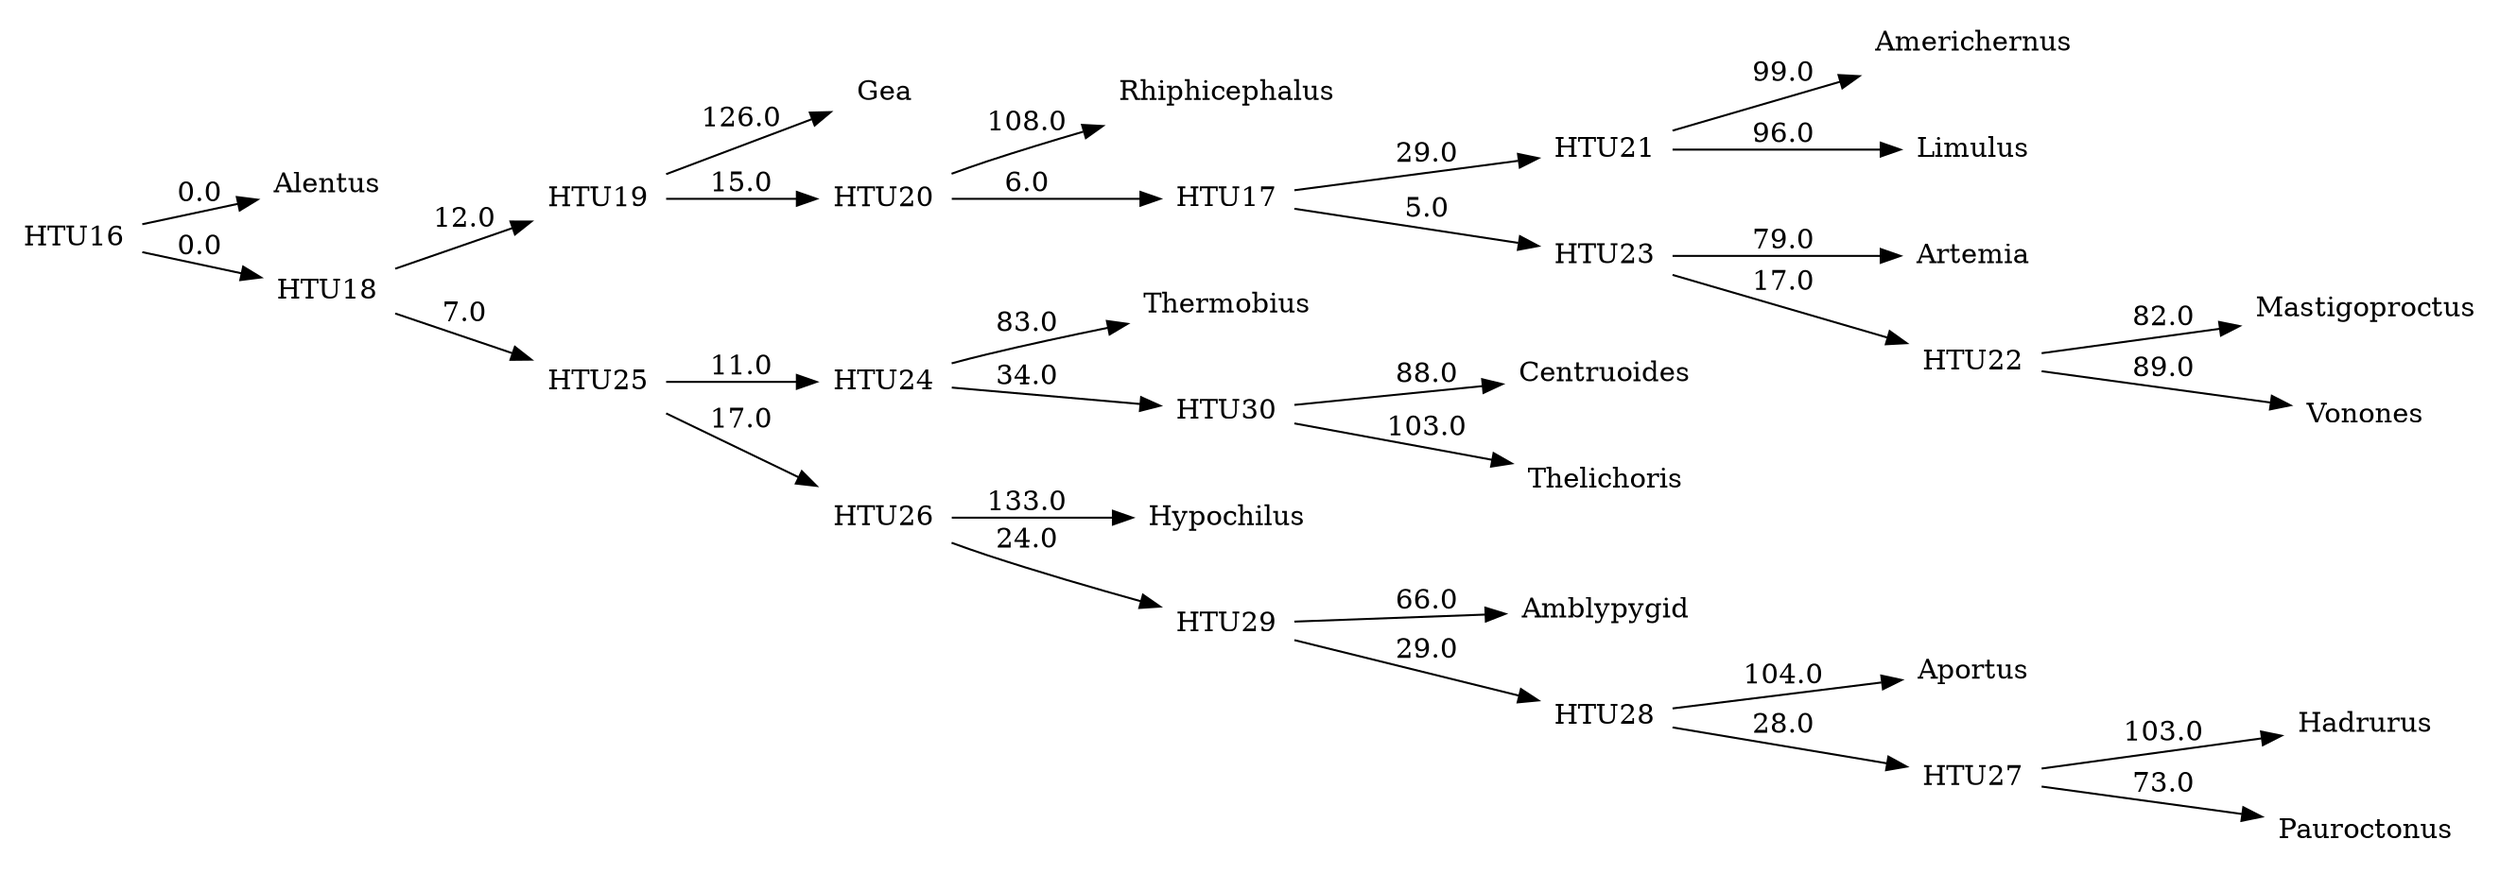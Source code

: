 digraph G {
	rankdir = LR;	edge [colorscheme=spectral11];	node [shape = none];

    0 [label=Alentus];
    1 [label=Amblypygid];
    2 [label=Americhernus];
    3 [label=Aportus];
    4 [label=Artemia];
    5 [label=Centruoides];
    6 [label=Gea];
    7 [label=Hadrurus];
    8 [label=Hypochilus];
    9 [label=Limulus];
    10 [label=Mastigoproctus];
    11 [label=Pauroctonus];
    12 [label=Rhiphicephalus];
    13 [label=Thelichoris];
    14 [label=Thermobius];
    15 [label=Vonones];
    16 [label=HTU16];
    17 [label=HTU17];
    18 [label=HTU18];
    19 [label=HTU19];
    20 [label=HTU20];
    21 [label=HTU21];
    22 [label=HTU22];
    23 [label=HTU23];
    24 [label=HTU24];
    25 [label=HTU25];
    26 [label=HTU26];
    27 [label=HTU27];
    28 [label=HTU28];
    29 [label=HTU29];
    30 [label=HTU30];
    16 -> 0 [label=0.0];
    16 -> 18 [label=0.0];
    17 -> 21 [label=29.0];
    17 -> 23 [label=5.0];
    18 -> 19 [label=12.0];
    18 -> 25 [label=7.0];
    19 -> 6 [label=126.0];
    19 -> 20 [label=15.0];
    20 -> 12 [label=108.0];
    20 -> 17 [label=6.0];
    21 -> 2 [label=99.0];
    21 -> 9 [label=96.0];
    22 -> 10 [label=82.0];
    22 -> 15 [label=89.0];
    23 -> 4 [label=79.0];
    23 -> 22 [label=17.0];
    24 -> 14 [label=83.0];
    24 -> 30 [label=34.0];
    25 -> 24 [label=11.0];
    25 -> 26 [label=17.0];
    26 -> 8 [label=133.0];
    26 -> 29 [label=24.0];
    27 -> 7 [label=103.0];
    27 -> 11 [label=73.0];
    28 -> 3 [label=104.0];
    28 -> 27 [label=28.0];
    29 -> 1 [label=66.0];
    29 -> 28 [label=29.0];
    30 -> 5 [label=88.0];
    30 -> 13 [label=103.0];
}
//3030.0
digraph G {
	rankdir = LR;	edge [colorscheme=spectral11];	node [shape = none];

    0 [label=Alentus];
    1 [label=Amblypygid];
    2 [label=Americhernus];
    3 [label=Aportus];
    4 [label=Artemia];
    5 [label=Centruoides];
    6 [label=Gea];
    7 [label=Hadrurus];
    8 [label=Hypochilus];
    9 [label=Limulus];
    10 [label=Mastigoproctus];
    11 [label=Pauroctonus];
    12 [label=Rhiphicephalus];
    13 [label=Thelichoris];
    14 [label=Thermobius];
    15 [label=Vonones];
    16 [label=HTU16];
    17 [label=HTU17];
    18 [label=HTU18];
    19 [label=HTU19];
    20 [label=HTU20];
    21 [label=HTU21];
    22 [label=HTU22];
    23 [label=HTU23];
    24 [label=HTU24];
    25 [label=HTU25];
    26 [label=HTU26];
    27 [label=HTU27];
    28 [label=HTU28];
    29 [label=HTU29];
    30 [label=HTU30];
    16 -> 0 [label=0.0];
    16 -> 19 [label=0.0];
    17 -> 7 [label=78.0];
    17 -> 22 [label=33.0];
    18 -> 13 [label=99.0];
    18 -> 20 [label=26.0];
    19 -> 18 [label=21.0];
    19 -> 24 [label=13.0];
    20 -> 6 [label=91.0];
    20 -> 21 [label=28.0];
    21 -> 12 [label=93.0];
    21 -> 17 [label=18.0];
    22 -> 2 [label=89.0];
    22 -> 9 [label=97.0];
    23 -> 10 [label=65.0];
    23 -> 25 [label=37.0];
    24 -> 23 [label=18.0];
    24 -> 28 [label=18.0];
    25 -> 8 [label=109.0];
    25 -> 15 [label=83.0];
    26 -> 14 [label=64.0];
    26 -> 30 [label=19.0];
    27 -> 5 [label=98.0];
    27 -> 26 [label=18.0];
    28 -> 4 [label=91.0];
    28 -> 27 [label=18.0];
    29 -> 3 [label=116.0];
    29 -> 11 [label=74.0];
    30 -> 1 [label=73.0];
    30 -> 29 [label=30.0];
}
//3010.0
digraph G {
	rankdir = LR;	edge [colorscheme=spectral11];	node [shape = none];

    0 [label=Alentus];
    1 [label=Amblypygid];
    2 [label=Americhernus];
    3 [label=Aportus];
    4 [label=Artemia];
    5 [label=Centruoides];
    6 [label=Gea];
    7 [label=Hadrurus];
    8 [label=Hypochilus];
    9 [label=Limulus];
    10 [label=Mastigoproctus];
    11 [label=Pauroctonus];
    12 [label=Rhiphicephalus];
    13 [label=Thelichoris];
    14 [label=Thermobius];
    15 [label=Vonones];
    16 [label=HTU16];
    17 [label=HTU17];
    18 [label=HTU18];
    19 [label=HTU19];
    20 [label=HTU20];
    21 [label=HTU21];
    22 [label=HTU22];
    23 [label=HTU23];
    24 [label=HTU24];
    25 [label=HTU25];
    26 [label=HTU26];
    27 [label=HTU27];
    28 [label=HTU28];
    29 [label=HTU29];
    30 [label=HTU30];
    16 -> 0 [label=0.0];
    16 -> 19 [label=1.0];
    17 -> 4 [label=84.0];
    17 -> 9 [label=115.0];
    18 -> 13 [label=96.0];
    18 -> 20 [label=19.0];
    19 -> 18 [label=22.0];
    19 -> 24 [label=14.0];
    20 -> 6 [label=88.0];
    20 -> 21 [label=22.0];
    21 -> 12 [label=99.0];
    21 -> 22 [label=11.0];
    22 -> 8 [label=107.0];
    22 -> 17 [label=30.0];
    23 -> 25 [label=38.0];
    23 -> 26 [label=14.0];
    24 -> 23 [label=10.0];
    24 -> 29 [label=10.0];
    25 -> 5 [label=83.0];
    25 -> 15 [label=97.0];
    26 -> 11 [label=92.0];
    26 -> 27 [label=19.0];
    27 -> 1 [label=68.0];
    27 -> 2 [label=113.0];
    28 -> 14 [label=68.0];
    28 -> 30 [label=26.0];
    29 -> 10 [label=77.0];
    29 -> 28 [label=19.0];
    30 -> 3 [label=115.0];
    30 -> 7 [label=99.0];
}
//2990.0
digraph G {
	rankdir = LR;	edge [colorscheme=spectral11];	node [shape = none];

    0 [label=Alentus];
    1 [label=Amblypygid];
    2 [label=Americhernus];
    3 [label=Aportus];
    4 [label=Artemia];
    5 [label=Centruoides];
    6 [label=Gea];
    7 [label=Hadrurus];
    8 [label=Hypochilus];
    9 [label=Limulus];
    10 [label=Mastigoproctus];
    11 [label=Pauroctonus];
    12 [label=Rhiphicephalus];
    13 [label=Thelichoris];
    14 [label=Thermobius];
    15 [label=Vonones];
    16 [label=HTU16];
    17 [label=HTU17];
    18 [label=HTU18];
    19 [label=HTU19];
    20 [label=HTU20];
    21 [label=HTU21];
    22 [label=HTU22];
    23 [label=HTU23];
    24 [label=HTU24];
    25 [label=HTU25];
    26 [label=HTU26];
    27 [label=HTU27];
    28 [label=HTU28];
    29 [label=HTU29];
    30 [label=HTU30];
    16 -> 0 [label=0.0];
    16 -> 19 [label=0.0];
    17 -> 21 [label=15.0];
    17 -> 22 [label=18.0];
    18 -> 13 [label=126.0];
    18 -> 20 [label=14.0];
    19 -> 18 [label=13.0];
    19 -> 24 [label=10.0];
    20 -> 12 [label=119.0];
    20 -> 17 [label=11.0];
    21 -> 2 [label=112.0];
    21 -> 9 [label=89.0];
    22 -> 10 [label=74.0];
    22 -> 11 [label=109.0];
    23 -> 25 [label=16.0];
    23 -> 30 [label=18.0];
    24 -> 23 [label=13.0];
    24 -> 27 [label=31.0];
    25 -> 1 [label=98.0];
    25 -> 14 [label=78.0];
    26 -> 15 [label=52.0];
    26 -> 29 [label=22.0];
    27 -> 5 [label=86.0];
    27 -> 26 [label=17.0];
    28 -> 6 [label=102.0];
    28 -> 7 [label=84.0];
    29 -> 3 [label=119.0];
    29 -> 28 [label=34.0];
    30 -> 4 [label=81.0];
    30 -> 8 [label=140.0];
}
//2987.0
digraph G {
	rankdir = LR;	edge [colorscheme=spectral11];	node [shape = none];

    0 [label=Alentus];
    1 [label=Amblypygid];
    2 [label=Americhernus];
    3 [label=Aportus];
    4 [label=Artemia];
    5 [label=Centruoides];
    6 [label=Gea];
    7 [label=Hadrurus];
    8 [label=Hypochilus];
    9 [label=Limulus];
    10 [label=Mastigoproctus];
    11 [label=Pauroctonus];
    12 [label=Rhiphicephalus];
    13 [label=Thelichoris];
    14 [label=Thermobius];
    15 [label=Vonones];
    16 [label=HTU16];
    17 [label=HTU17];
    18 [label=HTU18];
    19 [label=HTU19];
    20 [label=HTU20];
    21 [label=HTU21];
    22 [label=HTU22];
    23 [label=HTU23];
    24 [label=HTU24];
    25 [label=HTU25];
    26 [label=HTU26];
    27 [label=HTU27];
    28 [label=HTU28];
    29 [label=HTU29];
    30 [label=HTU30];
    16 -> 0 [label=0.0];
    16 -> 19 [label=0.0];
    17 -> 1 [label=73.0];
    17 -> 20 [label=28.0];
    18 -> 13 [label=107.0];
    18 -> 17 [label=15.0];
    19 -> 18 [label=24.0];
    19 -> 25 [label=11.0];
    20 -> 8 [label=106.0];
    20 -> 22 [label=25.0];
    21 -> 2 [label=104.0];
    21 -> 9 [label=81.0];
    22 -> 5 [label=71.0];
    22 -> 21 [label=26.0];
    23 -> 10 [label=58.0];
    23 -> 26 [label=36.0];
    24 -> 29 [label=20.0];
    24 -> 30 [label=16.0];
    25 -> 24 [label=12.0];
    25 -> 28 [label=14.0];
    26 -> 7 [label=85.0];
    26 -> 12 [label=93.0];
    27 -> 3 [label=115.0];
    27 -> 15 [label=76.0];
    28 -> 4 [label=75.0];
    28 -> 27 [label=44.0];
    29 -> 6 [label=121.0];
    29 -> 14 [label=73.0];
    30 -> 11 [label=95.0];
    30 -> 23 [label=29.0];
}
//2985.0
digraph G {
	rankdir = LR;	edge [colorscheme=spectral11];	node [shape = none];

    0 [label=Alentus];
    1 [label=Amblypygid];
    2 [label=Americhernus];
    3 [label=Aportus];
    4 [label=Artemia];
    5 [label=Centruoides];
    6 [label=Gea];
    7 [label=Hadrurus];
    8 [label=Hypochilus];
    9 [label=Limulus];
    10 [label=Mastigoproctus];
    11 [label=Pauroctonus];
    12 [label=Rhiphicephalus];
    13 [label=Thelichoris];
    14 [label=Thermobius];
    15 [label=Vonones];
    16 [label=HTU16];
    17 [label=HTU17];
    18 [label=HTU18];
    19 [label=HTU19];
    20 [label=HTU20];
    21 [label=HTU21];
    22 [label=HTU22];
    23 [label=HTU23];
    24 [label=HTU24];
    25 [label=HTU25];
    26 [label=HTU26];
    27 [label=HTU27];
    28 [label=HTU28];
    29 [label=HTU29];
    30 [label=HTU30];
    16 -> 0 [label=0.0];
    16 -> 18 [label=1.0];
    17 -> 9 [label=92.0];
    17 -> 21 [label=19.0];
    18 -> 19 [label=3.0];
    18 -> 23 [label=20.0];
    19 -> 6 [label=139.0];
    19 -> 17 [label=19.0];
    20 -> 11 [label=104.0];
    20 -> 15 [label=104.0];
    21 -> 10 [label=69.0];
    21 -> 20 [label=17.0];
    22 -> 24 [label=17.0];
    22 -> 26 [label=23.0];
    23 -> 22 [label=12.0];
    23 -> 29 [label=21.0];
    24 -> 1 [label=80.0];
    24 -> 13 [label=111.0];
    25 -> 7 [label=96.0];
    25 -> 8 [label=109.0];
    26 -> 12 [label=88.0];
    26 -> 25 [label=22.0];
    27 -> 14 [label=53.0];
    27 -> 30 [label=36.0];
    28 -> 5 [label=101.0];
    28 -> 27 [label=14.0];
    29 -> 4 [label=83.0];
    29 -> 28 [label=16.0];
    30 -> 2 [label=79.0];
    30 -> 3 [label=103.0];
}
//2981.0
digraph G {
	rankdir = LR;	edge [colorscheme=spectral11];	node [shape = none];

    0 [label=Alentus];
    1 [label=Amblypygid];
    2 [label=Americhernus];
    3 [label=Aportus];
    4 [label=Artemia];
    5 [label=Centruoides];
    6 [label=Gea];
    7 [label=Hadrurus];
    8 [label=Hypochilus];
    9 [label=Limulus];
    10 [label=Mastigoproctus];
    11 [label=Pauroctonus];
    12 [label=Rhiphicephalus];
    13 [label=Thelichoris];
    14 [label=Thermobius];
    15 [label=Vonones];
    16 [label=HTU16];
    17 [label=HTU17];
    18 [label=HTU18];
    19 [label=HTU19];
    20 [label=HTU20];
    21 [label=HTU21];
    22 [label=HTU22];
    23 [label=HTU23];
    24 [label=HTU24];
    25 [label=HTU25];
    26 [label=HTU26];
    27 [label=HTU27];
    28 [label=HTU28];
    29 [label=HTU29];
    30 [label=HTU30];
    16 -> 0 [label=0.0];
    16 -> 19 [label=0.0];
    17 -> 1 [label=87.0];
    17 -> 18 [label=19.0];
    18 -> 9 [label=90.0];
    18 -> 21 [label=19.0];
    19 -> 17 [label=4.0];
    19 -> 25 [label=21.0];
    20 -> 11 [label=97.0];
    20 -> 15 [label=98.0];
    21 -> 4 [label=74.0];
    21 -> 20 [label=15.0];
    22 -> 6 [label=104.0];
    22 -> 14 [label=74.0];
    23 -> 8 [label=113.0];
    23 -> 10 [label=69.0];
    24 -> 29 [label=32.0];
    24 -> 30 [label=17.0];
    25 -> 24 [label=15.0];
    25 -> 26 [label=17.0];
    26 -> 5 [label=78.0];
    26 -> 28 [label=18.0];
    27 -> 2 [label=93.0];
    27 -> 13 [label=75.0];
    28 -> 3 [label=91.0];
    28 -> 27 [label=45.0];
    29 -> 7 [label=95.0];
    29 -> 12 [label=89.0];
    30 -> 22 [label=21.0];
    30 -> 23 [label=24.0];
}
//2960.0
digraph G {
	rankdir = LR;	edge [colorscheme=spectral11];	node [shape = none];

    0 [label=Alentus];
    1 [label=Amblypygid];
    2 [label=Americhernus];
    3 [label=Aportus];
    4 [label=Artemia];
    5 [label=Centruoides];
    6 [label=Gea];
    7 [label=Hadrurus];
    8 [label=Hypochilus];
    9 [label=Limulus];
    10 [label=Mastigoproctus];
    11 [label=Pauroctonus];
    12 [label=Rhiphicephalus];
    13 [label=Thelichoris];
    14 [label=Thermobius];
    15 [label=Vonones];
    16 [label=HTU16];
    17 [label=HTU17];
    18 [label=HTU18];
    19 [label=HTU19];
    20 [label=HTU20];
    21 [label=HTU21];
    22 [label=HTU22];
    23 [label=HTU23];
    24 [label=HTU24];
    25 [label=HTU25];
    26 [label=HTU26];
    27 [label=HTU27];
    28 [label=HTU28];
    29 [label=HTU29];
    30 [label=HTU30];
    16 -> 0 [label=0.0];
    16 -> 18 [label=1.0];
    17 -> 7 [label=99.0];
    17 -> 19 [label=22.0];
    18 -> 17 [label=8.0];
    18 -> 21 [label=29.0];
    19 -> 5 [label=67.0];
    19 -> 9 [label=93.0];
    20 -> 29 [label=15.0];
    20 -> 30 [label=12.0];
    21 -> 20 [label=10.0];
    21 -> 25 [label=15.0];
    22 -> 14 [label=44.0];
    22 -> 24 [label=21.0];
    23 -> 8 [label=124.0];
    23 -> 15 [label=68.0];
    24 -> 2 [label=131.0];
    24 -> 4 [label=50.0];
    25 -> 10 [label=62.0];
    25 -> 28 [label=25.0];
    26 -> 6 [label=85.0];
    26 -> 13 [label=81.0];
    27 -> 11 [label=55.0];
    27 -> 26 [label=31.0];
    28 -> 3 [label=97.0];
    28 -> 27 [label=24.0];
    29 -> 1 [label=77.0];
    29 -> 12 [label=107.0];
    30 -> 22 [label=24.0];
    30 -> 23 [label=32.0];
}
//2917.0
digraph G {
	rankdir = LR;	edge [colorscheme=spectral11];	node [shape = none];

    0 [label=Alentus];
    1 [label=Amblypygid];
    2 [label=Americhernus];
    3 [label=Aportus];
    4 [label=Artemia];
    5 [label=Centruoides];
    6 [label=Gea];
    7 [label=Hadrurus];
    8 [label=Hypochilus];
    9 [label=Limulus];
    10 [label=Mastigoproctus];
    11 [label=Pauroctonus];
    12 [label=Rhiphicephalus];
    13 [label=Thelichoris];
    14 [label=Thermobius];
    15 [label=Vonones];
    16 [label=HTU16];
    17 [label=HTU17];
    18 [label=HTU18];
    19 [label=HTU19];
    20 [label=HTU20];
    21 [label=HTU21];
    22 [label=HTU22];
    23 [label=HTU23];
    24 [label=HTU24];
    25 [label=HTU25];
    26 [label=HTU26];
    27 [label=HTU27];
    28 [label=HTU28];
    29 [label=HTU29];
    30 [label=HTU30];
    16 -> 0 [label=0.0];
    16 -> 18 [label=2.0];
    17 -> 7 [label=103.0];
    17 -> 19 [label=32.0];
    18 -> 17 [label=8.0];
    18 -> 22 [label=14.0];
    19 -> 2 [label=111.0];
    19 -> 9 [label=94.0];
    20 -> 6 [label=98.0];
    20 -> 23 [label=13.0];
    21 -> 24 [label=58.0];
    21 -> 30 [label=27.0];
    22 -> 21 [label=12.0];
    22 -> 27 [label=14.0];
    23 -> 13 [label=80.0];
    23 -> 25 [label=18.0];
    24 -> 12 [label=77.0];
    24 -> 15 [label=55.0];
    25 -> 1 [label=70.0];
    25 -> 4 [label=94.0];
    26 -> 28 [label=28.0];
    26 -> 29 [label=22.0];
    27 -> 5 [label=91.0];
    27 -> 26 [label=22.0];
    28 -> 8 [label=133.0];
    28 -> 14 [label=74.0];
    29 -> 3 [label=128.0];
    29 -> 11 [label=79.0];
    30 -> 10 [label=52.0];
    30 -> 20 [label=13.0];
}
//2907.0
digraph G {
	rankdir = LR;	edge [colorscheme=spectral11];	node [shape = none];

    0 [label=Alentus];
    1 [label=Amblypygid];
    2 [label=Americhernus];
    3 [label=Aportus];
    4 [label=Artemia];
    5 [label=Centruoides];
    6 [label=Gea];
    7 [label=Hadrurus];
    8 [label=Hypochilus];
    9 [label=Limulus];
    10 [label=Mastigoproctus];
    11 [label=Pauroctonus];
    12 [label=Rhiphicephalus];
    13 [label=Thelichoris];
    14 [label=Thermobius];
    15 [label=Vonones];
    16 [label=HTU16];
    17 [label=HTU17];
    18 [label=HTU18];
    19 [label=HTU19];
    20 [label=HTU20];
    21 [label=HTU21];
    22 [label=HTU22];
    23 [label=HTU23];
    24 [label=HTU24];
    25 [label=HTU25];
    26 [label=HTU26];
    27 [label=HTU27];
    28 [label=HTU28];
    29 [label=HTU29];
    30 [label=HTU30];
    16 -> 0 [label=0.0];
    16 -> 18 [label=1.0];
    17 -> 9 [label=85.0];
    17 -> 20 [label=32.0];
    18 -> 19 [label=9.0];
    18 -> 22 [label=13.0];
    19 -> 8 [label=155.0];
    19 -> 17 [label=18.0];
    20 -> 7 [label=128.0];
    20 -> 10 [label=57.0];
    21 -> 25 [label=41.0];
    21 -> 30 [label=14.0];
    22 -> 21 [label=20.0];
    22 -> 29 [label=18.0];
    23 -> 13 [label=99.0];
    23 -> 24 [label=28.0];
    24 -> 14 [label=47.0];
    24 -> 26 [label=18.0];
    25 -> 15 [label=40.0];
    25 -> 27 [label=12.0];
    26 -> 2 [label=106.0];
    26 -> 4 [label=55.0];
    27 -> 5 [label=98.0];
    27 -> 12 [label=69.0];
    28 -> 6 [label=108.0];
    28 -> 11 [label=78.0];
    29 -> 3 [label=93.0];
    29 -> 28 [label=31.0];
    30 -> 1 [label=59.0];
    30 -> 23 [label=25.0];
}
//2894.0
